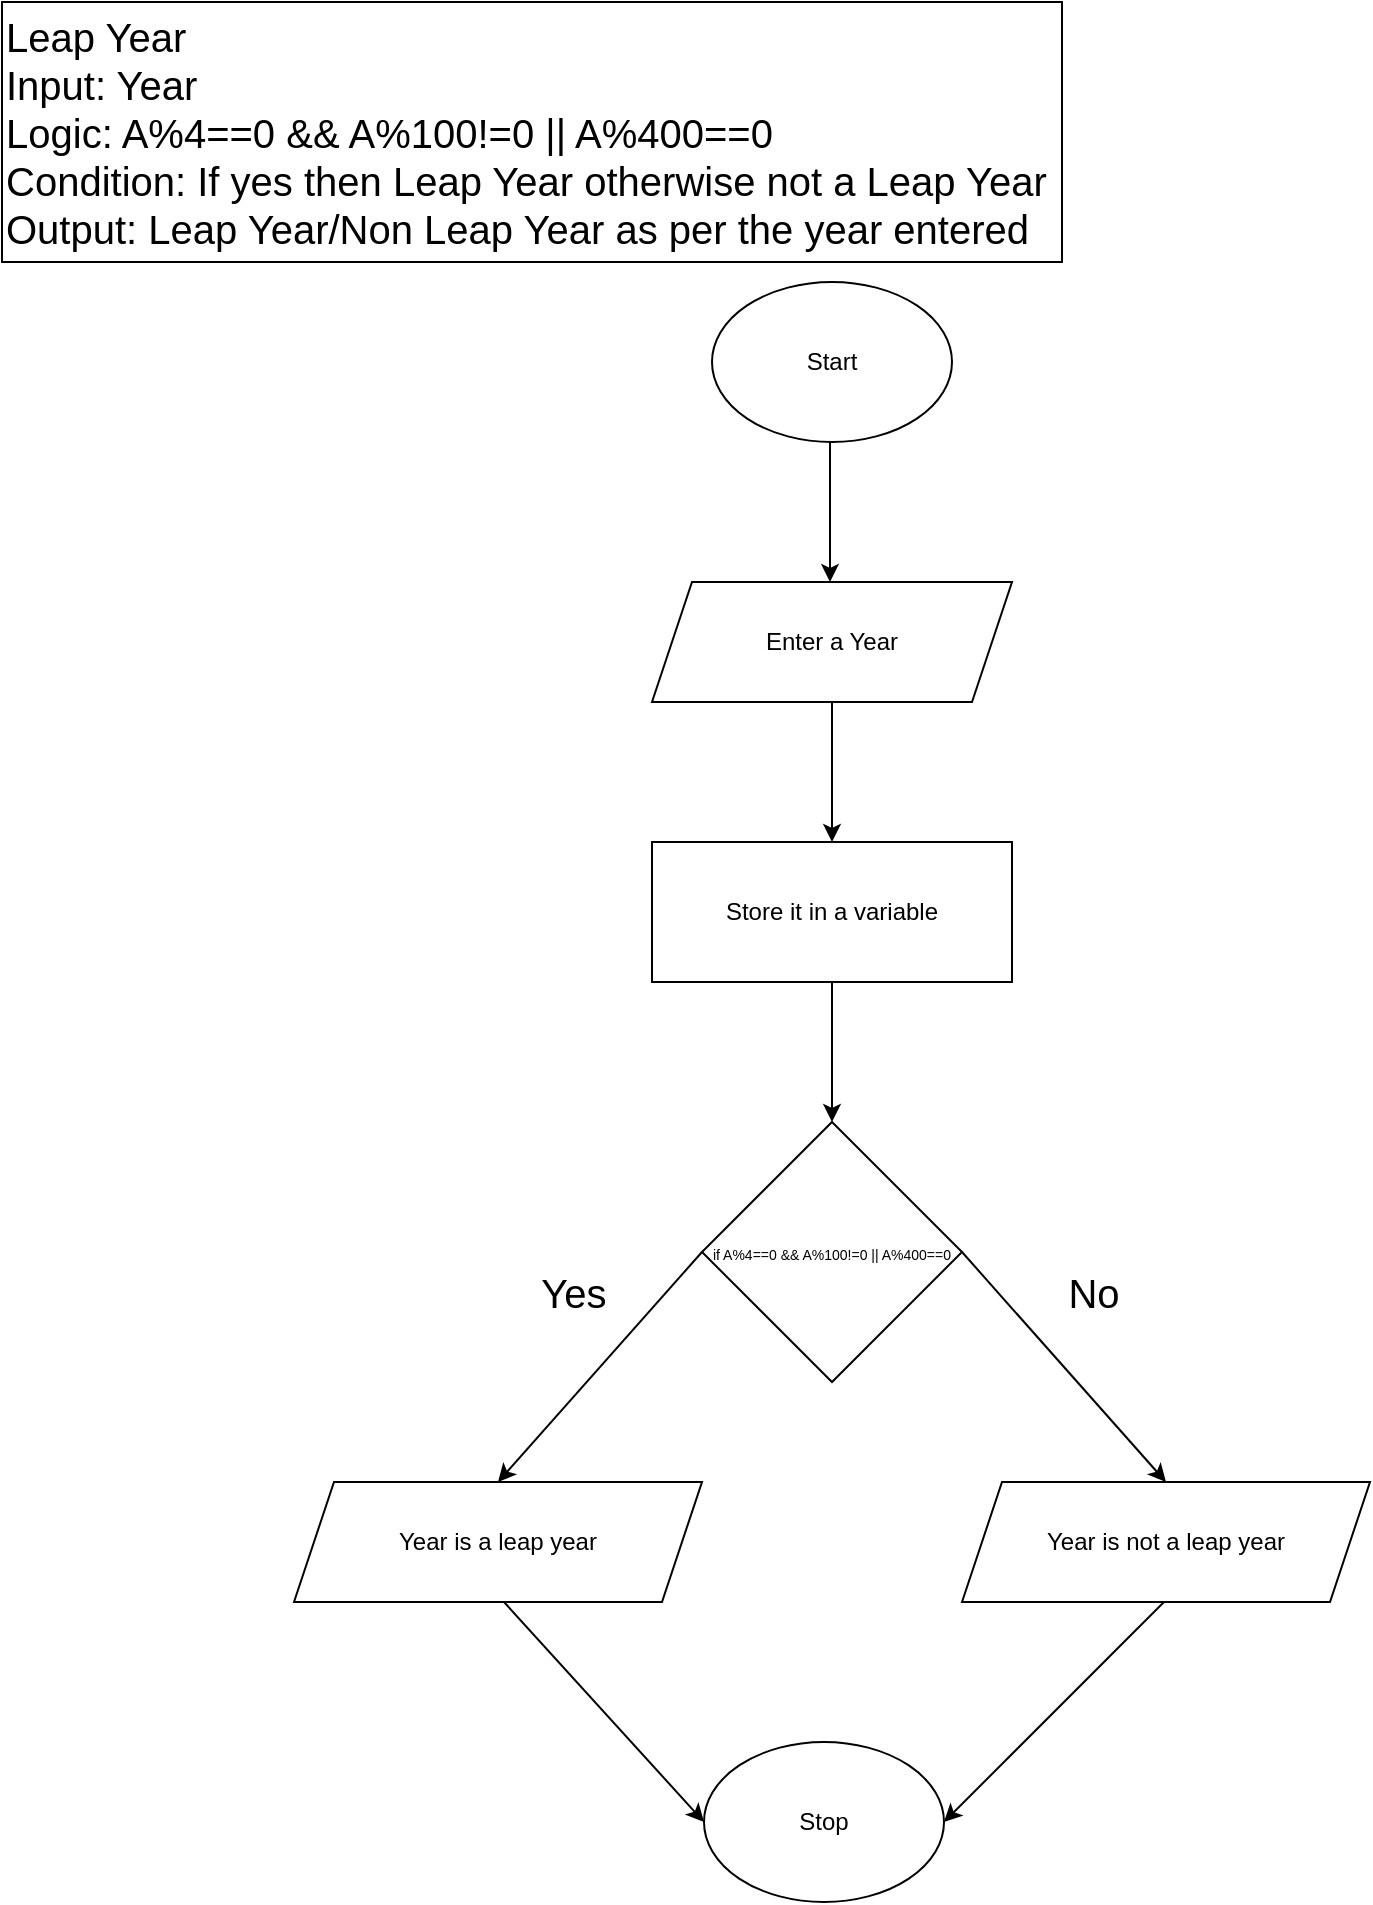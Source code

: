 <mxfile version="13.9.9" type="device" pages="3"><diagram id="tnao9UtQYNQHCmyMSQJv" name="Page-1"><mxGraphModel dx="1024" dy="1753" grid="1" gridSize="10" guides="1" tooltips="1" connect="1" arrows="1" fold="1" page="1" pageScale="1" pageWidth="827" pageHeight="1169" math="0" shadow="0"><root><mxCell id="0"/><mxCell id="1" parent="0"/><mxCell id="9SCW4DgfuzvkGhg_rjF6-1" value="&lt;span style=&quot;text-align: left&quot;&gt;&lt;font style=&quot;font-size: 7px&quot;&gt;if A%4==0 &amp;amp;&amp;amp; A%100!=0 || A%400==0&lt;/font&gt;&lt;/span&gt;" style="rhombus;whiteSpace=wrap;html=1;" parent="1" vertex="1"><mxGeometry x="380" y="-590" width="130" height="130" as="geometry"/></mxCell><mxCell id="9SCW4DgfuzvkGhg_rjF6-2" value="" style="endArrow=classic;html=1;fontSize=2;" parent="1" edge="1"><mxGeometry width="50" height="50" relative="1" as="geometry"><mxPoint x="445" y="-660" as="sourcePoint"/><mxPoint x="445" y="-590" as="targetPoint"/></mxGeometry></mxCell><mxCell id="9SCW4DgfuzvkGhg_rjF6-3" value="&lt;font style=&quot;font-size: 20px&quot;&gt;Yes&lt;/font&gt;" style="text;html=1;strokeColor=none;fillColor=none;align=center;verticalAlign=middle;whiteSpace=wrap;rounded=0;fontSize=2;opacity=80;" parent="1" vertex="1"><mxGeometry x="281" y="-520" width="70" height="30" as="geometry"/></mxCell><mxCell id="9SCW4DgfuzvkGhg_rjF6-4" value="&lt;font style=&quot;font-size: 20px&quot;&gt;No&lt;/font&gt;" style="text;html=1;strokeColor=none;fillColor=none;align=center;verticalAlign=middle;whiteSpace=wrap;rounded=0;fontSize=2;opacity=80;" parent="1" vertex="1"><mxGeometry x="541" y="-520" width="70" height="30" as="geometry"/></mxCell><mxCell id="9SCW4DgfuzvkGhg_rjF6-5" value="" style="endArrow=classic;html=1;fontSize=2;exitX=0;exitY=0.5;exitDx=0;exitDy=0;entryX=0.5;entryY=0;entryDx=0;entryDy=0;" parent="1" source="9SCW4DgfuzvkGhg_rjF6-1" edge="1"><mxGeometry width="50" height="50" relative="1" as="geometry"><mxPoint x="379" y="-520" as="sourcePoint"/><mxPoint x="278" y="-410" as="targetPoint"/></mxGeometry></mxCell><mxCell id="9SCW4DgfuzvkGhg_rjF6-6" value="" style="endArrow=classic;html=1;fontSize=2;exitX=0;exitY=0.5;exitDx=0;exitDy=0;entryX=0.5;entryY=0;entryDx=0;entryDy=0;" parent="1" edge="1"><mxGeometry width="50" height="50" relative="1" as="geometry"><mxPoint x="510" y="-525" as="sourcePoint"/><mxPoint x="612" y="-410" as="targetPoint"/></mxGeometry></mxCell><mxCell id="9SCW4DgfuzvkGhg_rjF6-7" value="" style="endArrow=classic;html=1;fontSize=2;exitX=0;exitY=0.5;exitDx=0;exitDy=0;entryX=1;entryY=0.5;entryDx=0;entryDy=0;" parent="1" edge="1"><mxGeometry width="50" height="50" relative="1" as="geometry"><mxPoint x="611" y="-350" as="sourcePoint"/><mxPoint x="501" y="-240" as="targetPoint"/></mxGeometry></mxCell><mxCell id="9SCW4DgfuzvkGhg_rjF6-8" value="" style="endArrow=classic;html=1;fontSize=2;exitX=0;exitY=0.5;exitDx=0;exitDy=0;entryX=0;entryY=0.5;entryDx=0;entryDy=0;" parent="1" edge="1"><mxGeometry width="50" height="50" relative="1" as="geometry"><mxPoint x="281" y="-350" as="sourcePoint"/><mxPoint x="381" y="-240" as="targetPoint"/></mxGeometry></mxCell><mxCell id="9SCW4DgfuzvkGhg_rjF6-9" value="Year is a leap year" style="shape=parallelogram;perimeter=parallelogramPerimeter;whiteSpace=wrap;html=1;fixedSize=1;" parent="1" vertex="1"><mxGeometry x="176" y="-410" width="204" height="60" as="geometry"/></mxCell><mxCell id="9SCW4DgfuzvkGhg_rjF6-10" value="Year is not a leap year" style="shape=parallelogram;perimeter=parallelogramPerimeter;whiteSpace=wrap;html=1;fixedSize=1;" parent="1" vertex="1"><mxGeometry x="510" y="-410" width="204" height="60" as="geometry"/></mxCell><mxCell id="9SCW4DgfuzvkGhg_rjF6-11" value="Stop" style="ellipse;whiteSpace=wrap;html=1;" parent="1" vertex="1"><mxGeometry x="381" y="-280" width="120" height="80" as="geometry"/></mxCell><mxCell id="9SCW4DgfuzvkGhg_rjF6-12" value="Store it in a variable" style="rounded=0;whiteSpace=wrap;html=1;" parent="1" vertex="1"><mxGeometry x="355" y="-730" width="180" height="70" as="geometry"/></mxCell><mxCell id="9SCW4DgfuzvkGhg_rjF6-13" value="" style="endArrow=classic;html=1;fontSize=2;" parent="1" edge="1"><mxGeometry width="50" height="50" relative="1" as="geometry"><mxPoint x="445" y="-800" as="sourcePoint"/><mxPoint x="445" y="-730" as="targetPoint"/></mxGeometry></mxCell><mxCell id="9SCW4DgfuzvkGhg_rjF6-14" value="Enter a Year" style="shape=parallelogram;perimeter=parallelogramPerimeter;whiteSpace=wrap;html=1;fixedSize=1;" parent="1" vertex="1"><mxGeometry x="355" y="-860" width="180" height="60" as="geometry"/></mxCell><mxCell id="9SCW4DgfuzvkGhg_rjF6-15" value="" style="endArrow=classic;html=1;fontSize=2;" parent="1" edge="1"><mxGeometry width="50" height="50" relative="1" as="geometry"><mxPoint x="444" y="-930" as="sourcePoint"/><mxPoint x="444" y="-860" as="targetPoint"/></mxGeometry></mxCell><mxCell id="9SCW4DgfuzvkGhg_rjF6-16" value="Start" style="ellipse;whiteSpace=wrap;html=1;" parent="1" vertex="1"><mxGeometry x="385" y="-1010" width="120" height="80" as="geometry"/></mxCell><mxCell id="9SCW4DgfuzvkGhg_rjF6-17" value="&lt;font style=&quot;font-size: 20px&quot;&gt;Leap Year&lt;br&gt;Input: Year&lt;br&gt;Logic: A%4==0 &amp;amp;&amp;amp; A%100!=0 || A%400==0&lt;br&gt;Condition: If yes then Leap Year otherwise not a Leap Year&lt;br&gt;Output: Leap Year/Non Leap Year&amp;nbsp;as per the year entered&lt;/font&gt;" style="rounded=0;whiteSpace=wrap;html=1;align=left;" parent="1" vertex="1"><mxGeometry x="30" y="-1150" width="530" height="130" as="geometry"/></mxCell></root></mxGraphModel></diagram><diagram name="Copy of Page-1" id="qgGljeHhMsFYJv8EBdgJ"><mxGraphModel dx="1024" dy="1753" grid="1" gridSize="10" guides="1" tooltips="1" connect="1" arrows="1" fold="1" page="1" pageScale="1" pageWidth="827" pageHeight="1169" math="0" shadow="0"><root><mxCell id="2fbxYlpu7zqOPeRxqLXx-0"/><mxCell id="2fbxYlpu7zqOPeRxqLXx-1" parent="2fbxYlpu7zqOPeRxqLXx-0"/><mxCell id="2fbxYlpu7zqOPeRxqLXx-12" value="Stop" style="ellipse;whiteSpace=wrap;html=1;" vertex="1" parent="2fbxYlpu7zqOPeRxqLXx-1"><mxGeometry x="385" y="-390" width="120" height="80" as="geometry"/></mxCell><mxCell id="2fbxYlpu7zqOPeRxqLXx-13" value="&lt;div style=&quot;font-size: 19px&quot;&gt;&lt;div&gt;for(int i=1; i&amp;lt;=100; i++)&amp;nbsp;&lt;/div&gt;&lt;div&gt;&lt;span&gt;&#9;&lt;/span&gt;&amp;nbsp; {&lt;/div&gt;&lt;div&gt;&amp;nbsp; &amp;nbsp; &amp;nbsp; if(i%2==0)&lt;/div&gt;&lt;div&gt;&lt;span&gt;&#9;&lt;/span&gt;&amp;nbsp; continue;&lt;/div&gt;&lt;div&gt;&amp;nbsp; &amp;nbsp; &amp;nbsp; System.out.print(i+&quot; &quot;);&lt;/div&gt;&lt;div&gt;&amp;nbsp; &amp;nbsp; &amp;nbsp; }&amp;nbsp;&lt;/div&gt;&lt;/div&gt;" style="rounded=0;whiteSpace=wrap;html=1;" vertex="1" parent="2fbxYlpu7zqOPeRxqLXx-1"><mxGeometry x="258.75" y="-730" width="372.5" height="140" as="geometry"/></mxCell><mxCell id="2fbxYlpu7zqOPeRxqLXx-16" value="" style="endArrow=classic;html=1;fontSize=2;" edge="1" parent="2fbxYlpu7zqOPeRxqLXx-1"><mxGeometry width="50" height="50" relative="1" as="geometry"><mxPoint x="444" y="-800" as="sourcePoint"/><mxPoint x="444" y="-730" as="targetPoint"/></mxGeometry></mxCell><mxCell id="2fbxYlpu7zqOPeRxqLXx-17" value="Start" style="ellipse;whiteSpace=wrap;html=1;" vertex="1" parent="2fbxYlpu7zqOPeRxqLXx-1"><mxGeometry x="385" y="-880" width="120" height="80" as="geometry"/></mxCell><mxCell id="SOwrFwLUYAYfJk3PwCzs-0" value="&lt;font&gt;&lt;span style=&quot;font-size: 14px&quot;&gt;Print Odd Numbers&lt;/span&gt;&lt;br&gt;&lt;span style=&quot;font-size: 14px&quot;&gt;Logic:&lt;br&gt;&lt;/span&gt;&lt;div style=&quot;text-align: center&quot;&gt;&lt;div&gt;&lt;/div&gt;&lt;/div&gt;&lt;div style=&quot;text-align: center&quot;&gt;&lt;span style=&quot;font-size: 14px&quot;&gt;for(int i=1; i&amp;lt;=100; i++)&amp;nbsp;&lt;/span&gt;&lt;/div&gt;&lt;div style=&quot;text-align: center&quot;&gt;&lt;span style=&quot;font-size: 14px&quot;&gt;&lt;span&gt;&#9;&lt;/span&gt;&amp;nbsp; {&lt;/span&gt;&lt;/div&gt;&lt;div style=&quot;text-align: center&quot;&gt;&lt;span style=&quot;font-size: 14px&quot;&gt;&amp;nbsp; &amp;nbsp; &amp;nbsp; if(i%2==0)&lt;/span&gt;&lt;/div&gt;&lt;div style=&quot;text-align: center&quot;&gt;&lt;span style=&quot;font-size: 14px&quot;&gt;&lt;span&gt;&#9;&lt;/span&gt;&amp;nbsp; continue;&lt;/span&gt;&lt;/div&gt;&lt;div style=&quot;text-align: center&quot;&gt;&lt;span style=&quot;font-size: 14px&quot;&gt;&amp;nbsp; &amp;nbsp; &amp;nbsp; System.out.print(i+&quot; &quot;);&lt;/span&gt;&lt;/div&gt;&lt;span&gt;&lt;div style=&quot;text-align: center&quot;&gt;&lt;span style=&quot;font-size: 14px&quot;&gt;&amp;nbsp; &amp;nbsp; &amp;nbsp; }&amp;nbsp;&lt;/span&gt;&lt;/div&gt;&lt;div style=&quot;text-align: center&quot;&gt;&lt;span style=&quot;font-size: 14px&quot;&gt;Output: 1 3 5 7 9 11 .... 99&lt;/span&gt;&lt;/div&gt;&lt;/span&gt;&lt;/font&gt;" style="rounded=0;whiteSpace=wrap;html=1;align=left;" vertex="1" parent="2fbxYlpu7zqOPeRxqLXx-1"><mxGeometry x="140" y="-950" width="190" height="170" as="geometry"/></mxCell><mxCell id="SOwrFwLUYAYfJk3PwCzs-2" value="" style="endArrow=classic;html=1;fontSize=2;" edge="1" parent="2fbxYlpu7zqOPeRxqLXx-1"><mxGeometry width="50" height="50" relative="1" as="geometry"><mxPoint x="444.5" y="-590" as="sourcePoint"/><mxPoint x="444.5" y="-520" as="targetPoint"/></mxGeometry></mxCell><mxCell id="xzAnryGDkuShuAIcmkmt-3" value="&lt;span style=&quot;text-align: left&quot;&gt;&lt;font style=&quot;font-size: 13px&quot;&gt;1 3 5 7 9 11 ... 99&lt;br&gt;&lt;/font&gt;&lt;/span&gt;" style="shape=parallelogram;perimeter=parallelogramPerimeter;whiteSpace=wrap;html=1;fixedSize=1;" vertex="1" parent="2fbxYlpu7zqOPeRxqLXx-1"><mxGeometry x="343" y="-520" width="204" height="60" as="geometry"/></mxCell><mxCell id="Mcd0tudAudfn9nl43Jgj-0" value="" style="endArrow=classic;html=1;fontSize=2;" edge="1" parent="2fbxYlpu7zqOPeRxqLXx-1"><mxGeometry width="50" height="50" relative="1" as="geometry"><mxPoint x="444.5" y="-460" as="sourcePoint"/><mxPoint x="444.5" y="-390" as="targetPoint"/></mxGeometry></mxCell></root></mxGraphModel></diagram><diagram name="Drawing" id="2swkQAfycyb8cHG7fPtb"><mxGraphModel dx="1024" dy="1753" grid="1" gridSize="10" guides="1" tooltips="1" connect="1" arrows="1" fold="1" page="1" pageScale="1" pageWidth="827" pageHeight="1169" math="0" shadow="0"><root><mxCell id="mbGc-wsUHNuacmpqRMp9-0"/><mxCell id="mbGc-wsUHNuacmpqRMp9-1" parent="mbGc-wsUHNuacmpqRMp9-0"/><mxCell id="mbGc-wsUHNuacmpqRMp9-12" value="Stop" style="ellipse;whiteSpace=wrap;html=1;" vertex="1" parent="mbGc-wsUHNuacmpqRMp9-1"><mxGeometry x="385" y="-590" width="120" height="80" as="geometry"/></mxCell><mxCell id="mbGc-wsUHNuacmpqRMp9-13" value="&lt;font style=&quot;font-size: 10px&quot;&gt;int A=1&lt;br&gt;&lt;span style=&quot;text-align: left&quot;&gt;System.out.print(A+&quot; &quot;); &lt;br&gt;9 times-System.out.print((++A)+&quot; &quot;)&lt;/span&gt;&lt;/font&gt;" style="rounded=0;whiteSpace=wrap;html=1;" vertex="1" parent="mbGc-wsUHNuacmpqRMp9-1"><mxGeometry x="355" y="-860" width="180" height="70" as="geometry"/></mxCell><mxCell id="mbGc-wsUHNuacmpqRMp9-14" value="" style="endArrow=classic;html=1;fontSize=2;" edge="1" parent="mbGc-wsUHNuacmpqRMp9-1"><mxGeometry width="50" height="50" relative="1" as="geometry"><mxPoint x="444.5" y="-790" as="sourcePoint"/><mxPoint x="444.5" y="-720" as="targetPoint"/></mxGeometry></mxCell><mxCell id="mbGc-wsUHNuacmpqRMp9-15" value="1 2 3 4 5 6 7 8 9 10" style="shape=parallelogram;perimeter=parallelogramPerimeter;whiteSpace=wrap;html=1;fixedSize=1;" vertex="1" parent="mbGc-wsUHNuacmpqRMp9-1"><mxGeometry x="355" y="-720" width="180" height="60" as="geometry"/></mxCell><mxCell id="mbGc-wsUHNuacmpqRMp9-16" value="" style="endArrow=classic;html=1;fontSize=2;" edge="1" parent="mbGc-wsUHNuacmpqRMp9-1"><mxGeometry width="50" height="50" relative="1" as="geometry"><mxPoint x="444" y="-930" as="sourcePoint"/><mxPoint x="444" y="-860" as="targetPoint"/></mxGeometry></mxCell><mxCell id="mbGc-wsUHNuacmpqRMp9-17" value="Start" style="ellipse;whiteSpace=wrap;html=1;" vertex="1" parent="mbGc-wsUHNuacmpqRMp9-1"><mxGeometry x="385" y="-1010" width="120" height="80" as="geometry"/></mxCell><mxCell id="mbGc-wsUHNuacmpqRMp9-18" value="&lt;font&gt;&lt;span style=&quot;font-size: 20px&quot;&gt;Factors of numbers&lt;/span&gt;&lt;br&gt;&lt;span style=&quot;font-size: 20px&quot;&gt;Defining: i&lt;/span&gt;&lt;br&gt;&lt;span style=&quot;font-size: 20px&quot;&gt;Input: Number&lt;/span&gt;&lt;br&gt;&lt;span style=&quot;font-size: 20px&quot;&gt;Logic:&lt;/span&gt;&lt;br&gt;&lt;div&gt;&lt;span style=&quot;font-size: 20px&quot;&gt;for(int i = 1 ; i&amp;lt;=N ; i++)&lt;/span&gt;&lt;/div&gt;&lt;div&gt;&lt;span style=&quot;font-size: 20px&quot;&gt;&lt;span&gt;&#9;&#9;&lt;/span&gt;{&lt;/span&gt;&lt;/div&gt;&lt;div&gt;&lt;span style=&quot;font-size: 20px&quot;&gt;&lt;span&gt;&#9;&#9;&lt;/span&gt;if(N%i==0)&lt;/span&gt;&lt;/div&gt;&lt;div&gt;&lt;span style=&quot;font-size: 20px&quot;&gt;&lt;span&gt;&#9;&#9;&lt;/span&gt;{&lt;/span&gt;&lt;/div&gt;&lt;div&gt;&lt;span style=&quot;font-size: 20px&quot;&gt;&lt;span&gt;&#9;&#9;&lt;/span&gt;System.out.print(i+&quot;, &quot;);&lt;/span&gt;&lt;/div&gt;&lt;div&gt;&lt;span style=&quot;font-size: 20px&quot;&gt;&lt;span&gt;&#9;&#9;&lt;/span&gt;}&lt;/span&gt;&lt;/div&gt;&lt;span style=&quot;font-size: 20px&quot;&gt;Output: Factors of entered no.&lt;/span&gt;&lt;/font&gt;" style="rounded=0;whiteSpace=wrap;html=1;align=left;" vertex="1" parent="mbGc-wsUHNuacmpqRMp9-1"><mxGeometry x="30" y="-1150" width="270" height="280" as="geometry"/></mxCell><mxCell id="_X2gx0_WU3PTHQFX7a4O-0" value="" style="endArrow=classic;html=1;fontSize=2;" edge="1" parent="mbGc-wsUHNuacmpqRMp9-1"><mxGeometry width="50" height="50" relative="1" as="geometry"><mxPoint x="444.5" y="-660" as="sourcePoint"/><mxPoint x="444.5" y="-590" as="targetPoint"/></mxGeometry></mxCell></root></mxGraphModel></diagram></mxfile>
